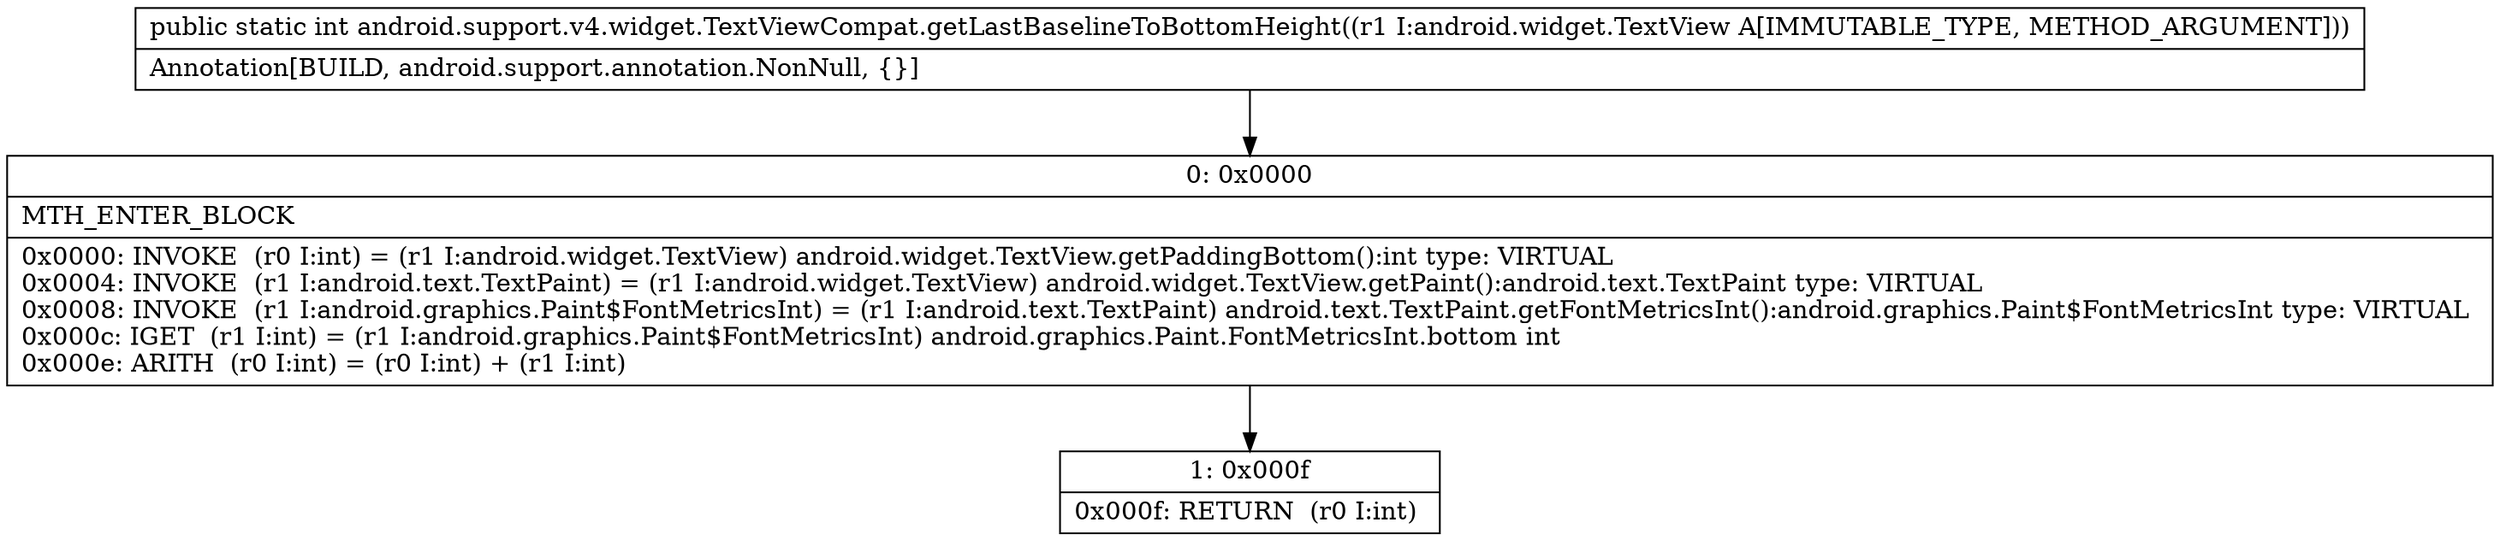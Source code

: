 digraph "CFG forandroid.support.v4.widget.TextViewCompat.getLastBaselineToBottomHeight(Landroid\/widget\/TextView;)I" {
Node_0 [shape=record,label="{0\:\ 0x0000|MTH_ENTER_BLOCK\l|0x0000: INVOKE  (r0 I:int) = (r1 I:android.widget.TextView) android.widget.TextView.getPaddingBottom():int type: VIRTUAL \l0x0004: INVOKE  (r1 I:android.text.TextPaint) = (r1 I:android.widget.TextView) android.widget.TextView.getPaint():android.text.TextPaint type: VIRTUAL \l0x0008: INVOKE  (r1 I:android.graphics.Paint$FontMetricsInt) = (r1 I:android.text.TextPaint) android.text.TextPaint.getFontMetricsInt():android.graphics.Paint$FontMetricsInt type: VIRTUAL \l0x000c: IGET  (r1 I:int) = (r1 I:android.graphics.Paint$FontMetricsInt) android.graphics.Paint.FontMetricsInt.bottom int \l0x000e: ARITH  (r0 I:int) = (r0 I:int) + (r1 I:int) \l}"];
Node_1 [shape=record,label="{1\:\ 0x000f|0x000f: RETURN  (r0 I:int) \l}"];
MethodNode[shape=record,label="{public static int android.support.v4.widget.TextViewCompat.getLastBaselineToBottomHeight((r1 I:android.widget.TextView A[IMMUTABLE_TYPE, METHOD_ARGUMENT]))  | Annotation[BUILD, android.support.annotation.NonNull, \{\}]\l}"];
MethodNode -> Node_0;
Node_0 -> Node_1;
}


